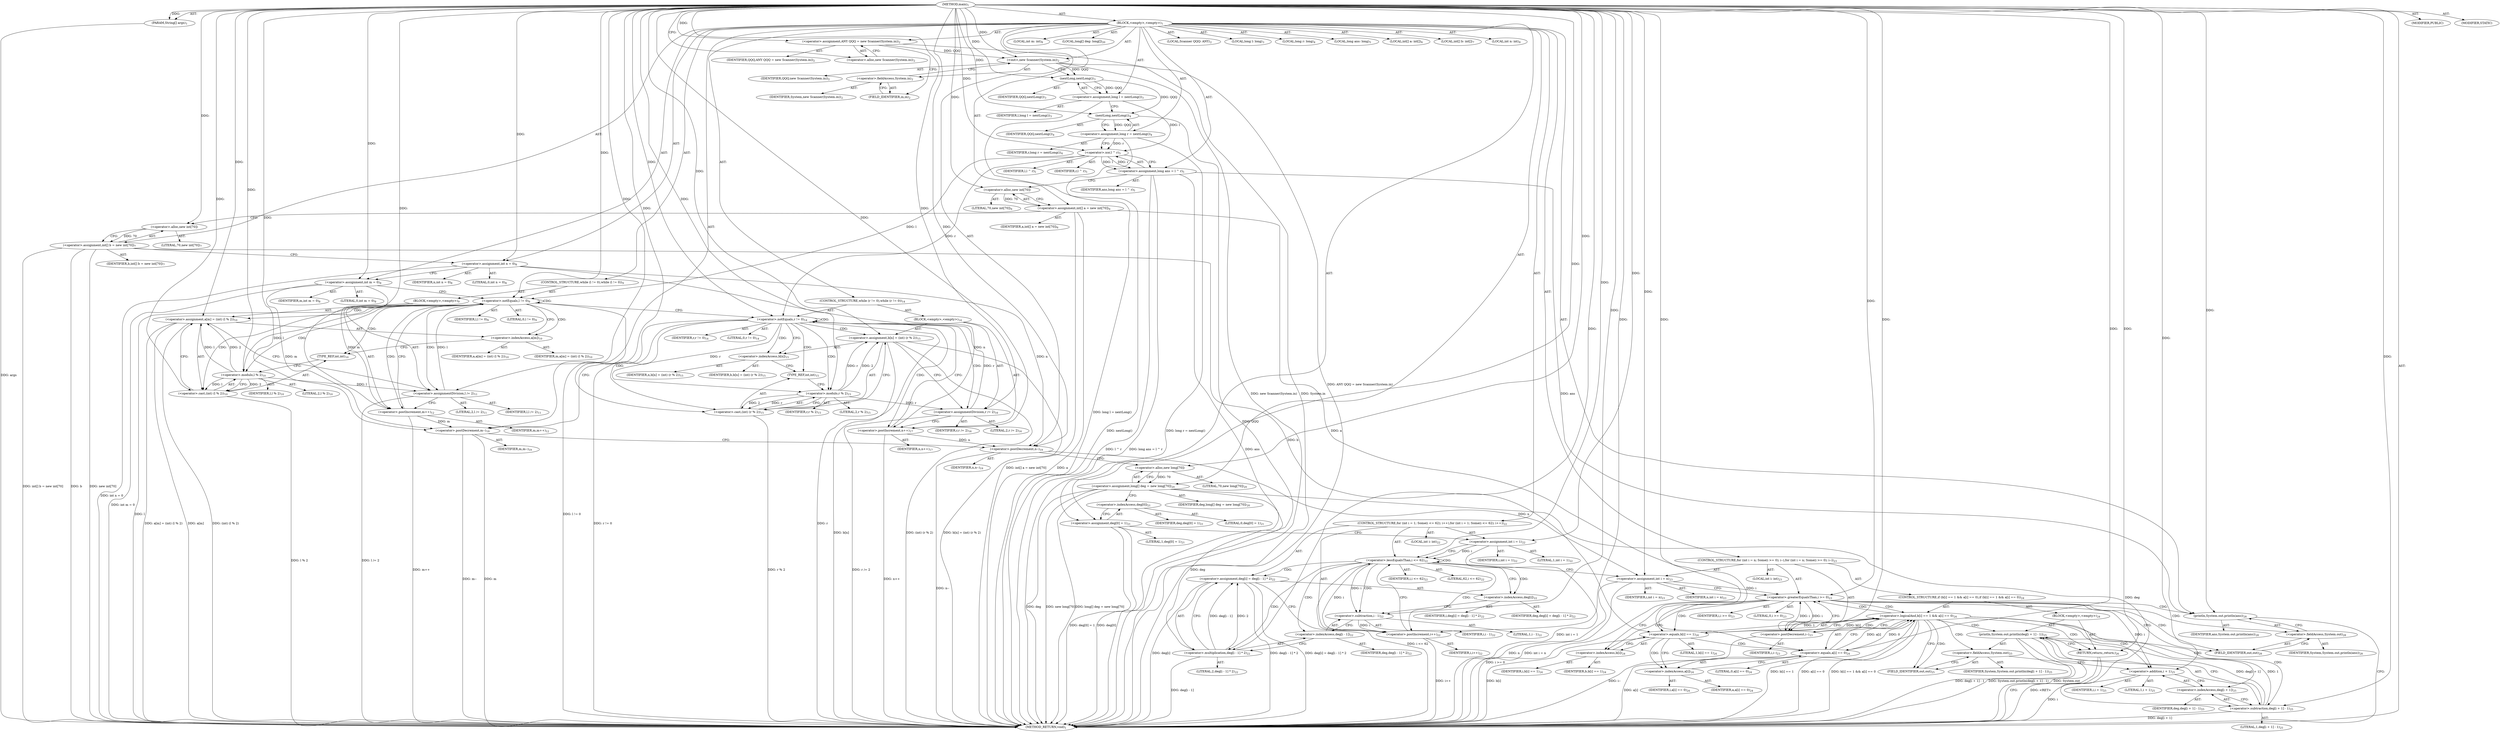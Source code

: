 digraph "main" {  
"19" [label = <(METHOD,main)<SUB>1</SUB>> ]
"20" [label = <(PARAM,String[] args)<SUB>1</SUB>> ]
"21" [label = <(BLOCK,&lt;empty&gt;,&lt;empty&gt;)<SUB>1</SUB>> ]
"4" [label = <(LOCAL,Scanner QQQ: ANY)<SUB>2</SUB>> ]
"22" [label = <(&lt;operator&gt;.assignment,ANY QQQ = new Scanner(System.in))<SUB>2</SUB>> ]
"23" [label = <(IDENTIFIER,QQQ,ANY QQQ = new Scanner(System.in))<SUB>2</SUB>> ]
"24" [label = <(&lt;operator&gt;.alloc,new Scanner(System.in))<SUB>2</SUB>> ]
"25" [label = <(&lt;init&gt;,new Scanner(System.in))<SUB>2</SUB>> ]
"3" [label = <(IDENTIFIER,QQQ,new Scanner(System.in))<SUB>2</SUB>> ]
"26" [label = <(&lt;operator&gt;.fieldAccess,System.in)<SUB>2</SUB>> ]
"27" [label = <(IDENTIFIER,System,new Scanner(System.in))<SUB>2</SUB>> ]
"28" [label = <(FIELD_IDENTIFIER,in,in)<SUB>2</SUB>> ]
"29" [label = <(LOCAL,long l: long)<SUB>3</SUB>> ]
"30" [label = <(&lt;operator&gt;.assignment,long l = nextLong())<SUB>3</SUB>> ]
"31" [label = <(IDENTIFIER,l,long l = nextLong())<SUB>3</SUB>> ]
"32" [label = <(nextLong,nextLong())<SUB>3</SUB>> ]
"33" [label = <(IDENTIFIER,QQQ,nextLong())<SUB>3</SUB>> ]
"34" [label = <(LOCAL,long r: long)<SUB>4</SUB>> ]
"35" [label = <(&lt;operator&gt;.assignment,long r = nextLong())<SUB>4</SUB>> ]
"36" [label = <(IDENTIFIER,r,long r = nextLong())<SUB>4</SUB>> ]
"37" [label = <(nextLong,nextLong())<SUB>4</SUB>> ]
"38" [label = <(IDENTIFIER,QQQ,nextLong())<SUB>4</SUB>> ]
"39" [label = <(LOCAL,long ans: long)<SUB>5</SUB>> ]
"40" [label = <(&lt;operator&gt;.assignment,long ans = l ^ r)<SUB>5</SUB>> ]
"41" [label = <(IDENTIFIER,ans,long ans = l ^ r)<SUB>5</SUB>> ]
"42" [label = <(&lt;operator&gt;.xor,l ^ r)<SUB>5</SUB>> ]
"43" [label = <(IDENTIFIER,l,l ^ r)<SUB>5</SUB>> ]
"44" [label = <(IDENTIFIER,r,l ^ r)<SUB>5</SUB>> ]
"45" [label = <(LOCAL,int[] a: int[])<SUB>6</SUB>> ]
"46" [label = <(&lt;operator&gt;.assignment,int[] a = new int[70])<SUB>6</SUB>> ]
"47" [label = <(IDENTIFIER,a,int[] a = new int[70])<SUB>6</SUB>> ]
"48" [label = <(&lt;operator&gt;.alloc,new int[70])> ]
"49" [label = <(LITERAL,70,new int[70])<SUB>6</SUB>> ]
"50" [label = <(LOCAL,int[] b: int[])<SUB>7</SUB>> ]
"51" [label = <(&lt;operator&gt;.assignment,int[] b = new int[70])<SUB>7</SUB>> ]
"52" [label = <(IDENTIFIER,b,int[] b = new int[70])<SUB>7</SUB>> ]
"53" [label = <(&lt;operator&gt;.alloc,new int[70])> ]
"54" [label = <(LITERAL,70,new int[70])<SUB>7</SUB>> ]
"55" [label = <(LOCAL,int n: int)<SUB>8</SUB>> ]
"56" [label = <(LOCAL,int m: int)<SUB>8</SUB>> ]
"57" [label = <(&lt;operator&gt;.assignment,int n = 0)<SUB>8</SUB>> ]
"58" [label = <(IDENTIFIER,n,int n = 0)<SUB>8</SUB>> ]
"59" [label = <(LITERAL,0,int n = 0)<SUB>8</SUB>> ]
"60" [label = <(&lt;operator&gt;.assignment,int m = 0)<SUB>8</SUB>> ]
"61" [label = <(IDENTIFIER,m,int m = 0)<SUB>8</SUB>> ]
"62" [label = <(LITERAL,0,int m = 0)<SUB>8</SUB>> ]
"63" [label = <(CONTROL_STRUCTURE,while (l != 0),while (l != 0))<SUB>9</SUB>> ]
"64" [label = <(&lt;operator&gt;.notEquals,l != 0)<SUB>9</SUB>> ]
"65" [label = <(IDENTIFIER,l,l != 0)<SUB>9</SUB>> ]
"66" [label = <(LITERAL,0,l != 0)<SUB>9</SUB>> ]
"67" [label = <(BLOCK,&lt;empty&gt;,&lt;empty&gt;)<SUB>9</SUB>> ]
"68" [label = <(&lt;operator&gt;.assignment,a[m] = (int) (l % 2))<SUB>10</SUB>> ]
"69" [label = <(&lt;operator&gt;.indexAccess,a[m])<SUB>10</SUB>> ]
"70" [label = <(IDENTIFIER,a,a[m] = (int) (l % 2))<SUB>10</SUB>> ]
"71" [label = <(IDENTIFIER,m,a[m] = (int) (l % 2))<SUB>10</SUB>> ]
"72" [label = <(&lt;operator&gt;.cast,(int) (l % 2))<SUB>10</SUB>> ]
"73" [label = <(TYPE_REF,int,int)<SUB>10</SUB>> ]
"74" [label = <(&lt;operator&gt;.modulo,l % 2)<SUB>10</SUB>> ]
"75" [label = <(IDENTIFIER,l,l % 2)<SUB>10</SUB>> ]
"76" [label = <(LITERAL,2,l % 2)<SUB>10</SUB>> ]
"77" [label = <(&lt;operator&gt;.assignmentDivision,l /= 2)<SUB>11</SUB>> ]
"78" [label = <(IDENTIFIER,l,l /= 2)<SUB>11</SUB>> ]
"79" [label = <(LITERAL,2,l /= 2)<SUB>11</SUB>> ]
"80" [label = <(&lt;operator&gt;.postIncrement,m++)<SUB>12</SUB>> ]
"81" [label = <(IDENTIFIER,m,m++)<SUB>12</SUB>> ]
"82" [label = <(CONTROL_STRUCTURE,while (r != 0),while (r != 0))<SUB>14</SUB>> ]
"83" [label = <(&lt;operator&gt;.notEquals,r != 0)<SUB>14</SUB>> ]
"84" [label = <(IDENTIFIER,r,r != 0)<SUB>14</SUB>> ]
"85" [label = <(LITERAL,0,r != 0)<SUB>14</SUB>> ]
"86" [label = <(BLOCK,&lt;empty&gt;,&lt;empty&gt;)<SUB>14</SUB>> ]
"87" [label = <(&lt;operator&gt;.assignment,b[n] = (int) (r % 2))<SUB>15</SUB>> ]
"88" [label = <(&lt;operator&gt;.indexAccess,b[n])<SUB>15</SUB>> ]
"89" [label = <(IDENTIFIER,b,b[n] = (int) (r % 2))<SUB>15</SUB>> ]
"90" [label = <(IDENTIFIER,n,b[n] = (int) (r % 2))<SUB>15</SUB>> ]
"91" [label = <(&lt;operator&gt;.cast,(int) (r % 2))<SUB>15</SUB>> ]
"92" [label = <(TYPE_REF,int,int)<SUB>15</SUB>> ]
"93" [label = <(&lt;operator&gt;.modulo,r % 2)<SUB>15</SUB>> ]
"94" [label = <(IDENTIFIER,r,r % 2)<SUB>15</SUB>> ]
"95" [label = <(LITERAL,2,r % 2)<SUB>15</SUB>> ]
"96" [label = <(&lt;operator&gt;.assignmentDivision,r /= 2)<SUB>16</SUB>> ]
"97" [label = <(IDENTIFIER,r,r /= 2)<SUB>16</SUB>> ]
"98" [label = <(LITERAL,2,r /= 2)<SUB>16</SUB>> ]
"99" [label = <(&lt;operator&gt;.postIncrement,n++)<SUB>17</SUB>> ]
"100" [label = <(IDENTIFIER,n,n++)<SUB>17</SUB>> ]
"101" [label = <(&lt;operator&gt;.postDecrement,m--)<SUB>19</SUB>> ]
"102" [label = <(IDENTIFIER,m,m--)<SUB>19</SUB>> ]
"103" [label = <(&lt;operator&gt;.postDecrement,n--)<SUB>19</SUB>> ]
"104" [label = <(IDENTIFIER,n,n--)<SUB>19</SUB>> ]
"105" [label = <(LOCAL,long[] deg: long[])<SUB>20</SUB>> ]
"106" [label = <(&lt;operator&gt;.assignment,long[] deg = new long[70])<SUB>20</SUB>> ]
"107" [label = <(IDENTIFIER,deg,long[] deg = new long[70])<SUB>20</SUB>> ]
"108" [label = <(&lt;operator&gt;.alloc,new long[70])> ]
"109" [label = <(LITERAL,70,new long[70])<SUB>20</SUB>> ]
"110" [label = <(&lt;operator&gt;.assignment,deg[0] = 1)<SUB>21</SUB>> ]
"111" [label = <(&lt;operator&gt;.indexAccess,deg[0])<SUB>21</SUB>> ]
"112" [label = <(IDENTIFIER,deg,deg[0] = 1)<SUB>21</SUB>> ]
"113" [label = <(LITERAL,0,deg[0] = 1)<SUB>21</SUB>> ]
"114" [label = <(LITERAL,1,deg[0] = 1)<SUB>21</SUB>> ]
"115" [label = <(CONTROL_STRUCTURE,for (int i = 1; Some(i &lt;= 62); i++),for (int i = 1; Some(i &lt;= 62); i++))<SUB>22</SUB>> ]
"116" [label = <(LOCAL,int i: int)<SUB>22</SUB>> ]
"117" [label = <(&lt;operator&gt;.assignment,int i = 1)<SUB>22</SUB>> ]
"118" [label = <(IDENTIFIER,i,int i = 1)<SUB>22</SUB>> ]
"119" [label = <(LITERAL,1,int i = 1)<SUB>22</SUB>> ]
"120" [label = <(&lt;operator&gt;.lessEqualsThan,i &lt;= 62)<SUB>22</SUB>> ]
"121" [label = <(IDENTIFIER,i,i &lt;= 62)<SUB>22</SUB>> ]
"122" [label = <(LITERAL,62,i &lt;= 62)<SUB>22</SUB>> ]
"123" [label = <(&lt;operator&gt;.postIncrement,i++)<SUB>22</SUB>> ]
"124" [label = <(IDENTIFIER,i,i++)<SUB>22</SUB>> ]
"125" [label = <(&lt;operator&gt;.assignment,deg[i] = deg[i - 1] * 2)<SUB>22</SUB>> ]
"126" [label = <(&lt;operator&gt;.indexAccess,deg[i])<SUB>22</SUB>> ]
"127" [label = <(IDENTIFIER,deg,deg[i] = deg[i - 1] * 2)<SUB>22</SUB>> ]
"128" [label = <(IDENTIFIER,i,deg[i] = deg[i - 1] * 2)<SUB>22</SUB>> ]
"129" [label = <(&lt;operator&gt;.multiplication,deg[i - 1] * 2)<SUB>22</SUB>> ]
"130" [label = <(&lt;operator&gt;.indexAccess,deg[i - 1])<SUB>22</SUB>> ]
"131" [label = <(IDENTIFIER,deg,deg[i - 1] * 2)<SUB>22</SUB>> ]
"132" [label = <(&lt;operator&gt;.subtraction,i - 1)<SUB>22</SUB>> ]
"133" [label = <(IDENTIFIER,i,i - 1)<SUB>22</SUB>> ]
"134" [label = <(LITERAL,1,i - 1)<SUB>22</SUB>> ]
"135" [label = <(LITERAL,2,deg[i - 1] * 2)<SUB>22</SUB>> ]
"136" [label = <(CONTROL_STRUCTURE,for (int i = n; Some(i &gt;= 0); i--),for (int i = n; Some(i &gt;= 0); i--))<SUB>23</SUB>> ]
"137" [label = <(LOCAL,int i: int)<SUB>23</SUB>> ]
"138" [label = <(&lt;operator&gt;.assignment,int i = n)<SUB>23</SUB>> ]
"139" [label = <(IDENTIFIER,i,int i = n)<SUB>23</SUB>> ]
"140" [label = <(IDENTIFIER,n,int i = n)<SUB>23</SUB>> ]
"141" [label = <(&lt;operator&gt;.greaterEqualsThan,i &gt;= 0)<SUB>23</SUB>> ]
"142" [label = <(IDENTIFIER,i,i &gt;= 0)<SUB>23</SUB>> ]
"143" [label = <(LITERAL,0,i &gt;= 0)<SUB>23</SUB>> ]
"144" [label = <(&lt;operator&gt;.postDecrement,i--)<SUB>23</SUB>> ]
"145" [label = <(IDENTIFIER,i,i--)<SUB>23</SUB>> ]
"146" [label = <(CONTROL_STRUCTURE,if (b[i] == 1 &amp;&amp; a[i] == 0),if (b[i] == 1 &amp;&amp; a[i] == 0))<SUB>24</SUB>> ]
"147" [label = <(&lt;operator&gt;.logicalAnd,b[i] == 1 &amp;&amp; a[i] == 0)<SUB>24</SUB>> ]
"148" [label = <(&lt;operator&gt;.equals,b[i] == 1)<SUB>24</SUB>> ]
"149" [label = <(&lt;operator&gt;.indexAccess,b[i])<SUB>24</SUB>> ]
"150" [label = <(IDENTIFIER,b,b[i] == 1)<SUB>24</SUB>> ]
"151" [label = <(IDENTIFIER,i,b[i] == 1)<SUB>24</SUB>> ]
"152" [label = <(LITERAL,1,b[i] == 1)<SUB>24</SUB>> ]
"153" [label = <(&lt;operator&gt;.equals,a[i] == 0)<SUB>24</SUB>> ]
"154" [label = <(&lt;operator&gt;.indexAccess,a[i])<SUB>24</SUB>> ]
"155" [label = <(IDENTIFIER,a,a[i] == 0)<SUB>24</SUB>> ]
"156" [label = <(IDENTIFIER,i,a[i] == 0)<SUB>24</SUB>> ]
"157" [label = <(LITERAL,0,a[i] == 0)<SUB>24</SUB>> ]
"158" [label = <(BLOCK,&lt;empty&gt;,&lt;empty&gt;)<SUB>24</SUB>> ]
"159" [label = <(println,System.out.println(deg[i + 1] - 1))<SUB>25</SUB>> ]
"160" [label = <(&lt;operator&gt;.fieldAccess,System.out)<SUB>25</SUB>> ]
"161" [label = <(IDENTIFIER,System,System.out.println(deg[i + 1] - 1))<SUB>25</SUB>> ]
"162" [label = <(FIELD_IDENTIFIER,out,out)<SUB>25</SUB>> ]
"163" [label = <(&lt;operator&gt;.subtraction,deg[i + 1] - 1)<SUB>25</SUB>> ]
"164" [label = <(&lt;operator&gt;.indexAccess,deg[i + 1])<SUB>25</SUB>> ]
"165" [label = <(IDENTIFIER,deg,deg[i + 1] - 1)<SUB>25</SUB>> ]
"166" [label = <(&lt;operator&gt;.addition,i + 1)<SUB>25</SUB>> ]
"167" [label = <(IDENTIFIER,i,i + 1)<SUB>25</SUB>> ]
"168" [label = <(LITERAL,1,i + 1)<SUB>25</SUB>> ]
"169" [label = <(LITERAL,1,deg[i + 1] - 1)<SUB>25</SUB>> ]
"170" [label = <(RETURN,return;,return;)<SUB>26</SUB>> ]
"171" [label = <(println,System.out.println(ans))<SUB>28</SUB>> ]
"172" [label = <(&lt;operator&gt;.fieldAccess,System.out)<SUB>28</SUB>> ]
"173" [label = <(IDENTIFIER,System,System.out.println(ans))<SUB>28</SUB>> ]
"174" [label = <(FIELD_IDENTIFIER,out,out)<SUB>28</SUB>> ]
"175" [label = <(IDENTIFIER,ans,System.out.println(ans))<SUB>28</SUB>> ]
"176" [label = <(MODIFIER,PUBLIC)> ]
"177" [label = <(MODIFIER,STATIC)> ]
"178" [label = <(METHOD_RETURN,void)<SUB>1</SUB>> ]
  "19" -> "20"  [ label = "AST: "] 
  "19" -> "21"  [ label = "AST: "] 
  "19" -> "176"  [ label = "AST: "] 
  "19" -> "177"  [ label = "AST: "] 
  "19" -> "178"  [ label = "AST: "] 
  "21" -> "4"  [ label = "AST: "] 
  "21" -> "22"  [ label = "AST: "] 
  "21" -> "25"  [ label = "AST: "] 
  "21" -> "29"  [ label = "AST: "] 
  "21" -> "30"  [ label = "AST: "] 
  "21" -> "34"  [ label = "AST: "] 
  "21" -> "35"  [ label = "AST: "] 
  "21" -> "39"  [ label = "AST: "] 
  "21" -> "40"  [ label = "AST: "] 
  "21" -> "45"  [ label = "AST: "] 
  "21" -> "46"  [ label = "AST: "] 
  "21" -> "50"  [ label = "AST: "] 
  "21" -> "51"  [ label = "AST: "] 
  "21" -> "55"  [ label = "AST: "] 
  "21" -> "56"  [ label = "AST: "] 
  "21" -> "57"  [ label = "AST: "] 
  "21" -> "60"  [ label = "AST: "] 
  "21" -> "63"  [ label = "AST: "] 
  "21" -> "82"  [ label = "AST: "] 
  "21" -> "101"  [ label = "AST: "] 
  "21" -> "103"  [ label = "AST: "] 
  "21" -> "105"  [ label = "AST: "] 
  "21" -> "106"  [ label = "AST: "] 
  "21" -> "110"  [ label = "AST: "] 
  "21" -> "115"  [ label = "AST: "] 
  "21" -> "136"  [ label = "AST: "] 
  "21" -> "171"  [ label = "AST: "] 
  "22" -> "23"  [ label = "AST: "] 
  "22" -> "24"  [ label = "AST: "] 
  "25" -> "3"  [ label = "AST: "] 
  "25" -> "26"  [ label = "AST: "] 
  "26" -> "27"  [ label = "AST: "] 
  "26" -> "28"  [ label = "AST: "] 
  "30" -> "31"  [ label = "AST: "] 
  "30" -> "32"  [ label = "AST: "] 
  "32" -> "33"  [ label = "AST: "] 
  "35" -> "36"  [ label = "AST: "] 
  "35" -> "37"  [ label = "AST: "] 
  "37" -> "38"  [ label = "AST: "] 
  "40" -> "41"  [ label = "AST: "] 
  "40" -> "42"  [ label = "AST: "] 
  "42" -> "43"  [ label = "AST: "] 
  "42" -> "44"  [ label = "AST: "] 
  "46" -> "47"  [ label = "AST: "] 
  "46" -> "48"  [ label = "AST: "] 
  "48" -> "49"  [ label = "AST: "] 
  "51" -> "52"  [ label = "AST: "] 
  "51" -> "53"  [ label = "AST: "] 
  "53" -> "54"  [ label = "AST: "] 
  "57" -> "58"  [ label = "AST: "] 
  "57" -> "59"  [ label = "AST: "] 
  "60" -> "61"  [ label = "AST: "] 
  "60" -> "62"  [ label = "AST: "] 
  "63" -> "64"  [ label = "AST: "] 
  "63" -> "67"  [ label = "AST: "] 
  "64" -> "65"  [ label = "AST: "] 
  "64" -> "66"  [ label = "AST: "] 
  "67" -> "68"  [ label = "AST: "] 
  "67" -> "77"  [ label = "AST: "] 
  "67" -> "80"  [ label = "AST: "] 
  "68" -> "69"  [ label = "AST: "] 
  "68" -> "72"  [ label = "AST: "] 
  "69" -> "70"  [ label = "AST: "] 
  "69" -> "71"  [ label = "AST: "] 
  "72" -> "73"  [ label = "AST: "] 
  "72" -> "74"  [ label = "AST: "] 
  "74" -> "75"  [ label = "AST: "] 
  "74" -> "76"  [ label = "AST: "] 
  "77" -> "78"  [ label = "AST: "] 
  "77" -> "79"  [ label = "AST: "] 
  "80" -> "81"  [ label = "AST: "] 
  "82" -> "83"  [ label = "AST: "] 
  "82" -> "86"  [ label = "AST: "] 
  "83" -> "84"  [ label = "AST: "] 
  "83" -> "85"  [ label = "AST: "] 
  "86" -> "87"  [ label = "AST: "] 
  "86" -> "96"  [ label = "AST: "] 
  "86" -> "99"  [ label = "AST: "] 
  "87" -> "88"  [ label = "AST: "] 
  "87" -> "91"  [ label = "AST: "] 
  "88" -> "89"  [ label = "AST: "] 
  "88" -> "90"  [ label = "AST: "] 
  "91" -> "92"  [ label = "AST: "] 
  "91" -> "93"  [ label = "AST: "] 
  "93" -> "94"  [ label = "AST: "] 
  "93" -> "95"  [ label = "AST: "] 
  "96" -> "97"  [ label = "AST: "] 
  "96" -> "98"  [ label = "AST: "] 
  "99" -> "100"  [ label = "AST: "] 
  "101" -> "102"  [ label = "AST: "] 
  "103" -> "104"  [ label = "AST: "] 
  "106" -> "107"  [ label = "AST: "] 
  "106" -> "108"  [ label = "AST: "] 
  "108" -> "109"  [ label = "AST: "] 
  "110" -> "111"  [ label = "AST: "] 
  "110" -> "114"  [ label = "AST: "] 
  "111" -> "112"  [ label = "AST: "] 
  "111" -> "113"  [ label = "AST: "] 
  "115" -> "116"  [ label = "AST: "] 
  "115" -> "117"  [ label = "AST: "] 
  "115" -> "120"  [ label = "AST: "] 
  "115" -> "123"  [ label = "AST: "] 
  "115" -> "125"  [ label = "AST: "] 
  "117" -> "118"  [ label = "AST: "] 
  "117" -> "119"  [ label = "AST: "] 
  "120" -> "121"  [ label = "AST: "] 
  "120" -> "122"  [ label = "AST: "] 
  "123" -> "124"  [ label = "AST: "] 
  "125" -> "126"  [ label = "AST: "] 
  "125" -> "129"  [ label = "AST: "] 
  "126" -> "127"  [ label = "AST: "] 
  "126" -> "128"  [ label = "AST: "] 
  "129" -> "130"  [ label = "AST: "] 
  "129" -> "135"  [ label = "AST: "] 
  "130" -> "131"  [ label = "AST: "] 
  "130" -> "132"  [ label = "AST: "] 
  "132" -> "133"  [ label = "AST: "] 
  "132" -> "134"  [ label = "AST: "] 
  "136" -> "137"  [ label = "AST: "] 
  "136" -> "138"  [ label = "AST: "] 
  "136" -> "141"  [ label = "AST: "] 
  "136" -> "144"  [ label = "AST: "] 
  "136" -> "146"  [ label = "AST: "] 
  "138" -> "139"  [ label = "AST: "] 
  "138" -> "140"  [ label = "AST: "] 
  "141" -> "142"  [ label = "AST: "] 
  "141" -> "143"  [ label = "AST: "] 
  "144" -> "145"  [ label = "AST: "] 
  "146" -> "147"  [ label = "AST: "] 
  "146" -> "158"  [ label = "AST: "] 
  "147" -> "148"  [ label = "AST: "] 
  "147" -> "153"  [ label = "AST: "] 
  "148" -> "149"  [ label = "AST: "] 
  "148" -> "152"  [ label = "AST: "] 
  "149" -> "150"  [ label = "AST: "] 
  "149" -> "151"  [ label = "AST: "] 
  "153" -> "154"  [ label = "AST: "] 
  "153" -> "157"  [ label = "AST: "] 
  "154" -> "155"  [ label = "AST: "] 
  "154" -> "156"  [ label = "AST: "] 
  "158" -> "159"  [ label = "AST: "] 
  "158" -> "170"  [ label = "AST: "] 
  "159" -> "160"  [ label = "AST: "] 
  "159" -> "163"  [ label = "AST: "] 
  "160" -> "161"  [ label = "AST: "] 
  "160" -> "162"  [ label = "AST: "] 
  "163" -> "164"  [ label = "AST: "] 
  "163" -> "169"  [ label = "AST: "] 
  "164" -> "165"  [ label = "AST: "] 
  "164" -> "166"  [ label = "AST: "] 
  "166" -> "167"  [ label = "AST: "] 
  "166" -> "168"  [ label = "AST: "] 
  "171" -> "172"  [ label = "AST: "] 
  "171" -> "175"  [ label = "AST: "] 
  "172" -> "173"  [ label = "AST: "] 
  "172" -> "174"  [ label = "AST: "] 
  "22" -> "28"  [ label = "CFG: "] 
  "25" -> "32"  [ label = "CFG: "] 
  "30" -> "37"  [ label = "CFG: "] 
  "35" -> "42"  [ label = "CFG: "] 
  "40" -> "48"  [ label = "CFG: "] 
  "46" -> "53"  [ label = "CFG: "] 
  "51" -> "57"  [ label = "CFG: "] 
  "57" -> "60"  [ label = "CFG: "] 
  "60" -> "64"  [ label = "CFG: "] 
  "101" -> "103"  [ label = "CFG: "] 
  "103" -> "108"  [ label = "CFG: "] 
  "106" -> "111"  [ label = "CFG: "] 
  "110" -> "117"  [ label = "CFG: "] 
  "171" -> "178"  [ label = "CFG: "] 
  "24" -> "22"  [ label = "CFG: "] 
  "26" -> "25"  [ label = "CFG: "] 
  "32" -> "30"  [ label = "CFG: "] 
  "37" -> "35"  [ label = "CFG: "] 
  "42" -> "40"  [ label = "CFG: "] 
  "48" -> "46"  [ label = "CFG: "] 
  "53" -> "51"  [ label = "CFG: "] 
  "64" -> "69"  [ label = "CFG: "] 
  "64" -> "83"  [ label = "CFG: "] 
  "83" -> "88"  [ label = "CFG: "] 
  "83" -> "101"  [ label = "CFG: "] 
  "108" -> "106"  [ label = "CFG: "] 
  "111" -> "110"  [ label = "CFG: "] 
  "117" -> "120"  [ label = "CFG: "] 
  "120" -> "126"  [ label = "CFG: "] 
  "120" -> "138"  [ label = "CFG: "] 
  "123" -> "120"  [ label = "CFG: "] 
  "125" -> "123"  [ label = "CFG: "] 
  "138" -> "141"  [ label = "CFG: "] 
  "141" -> "149"  [ label = "CFG: "] 
  "141" -> "174"  [ label = "CFG: "] 
  "144" -> "141"  [ label = "CFG: "] 
  "172" -> "171"  [ label = "CFG: "] 
  "28" -> "26"  [ label = "CFG: "] 
  "68" -> "77"  [ label = "CFG: "] 
  "77" -> "80"  [ label = "CFG: "] 
  "80" -> "64"  [ label = "CFG: "] 
  "87" -> "96"  [ label = "CFG: "] 
  "96" -> "99"  [ label = "CFG: "] 
  "99" -> "83"  [ label = "CFG: "] 
  "126" -> "132"  [ label = "CFG: "] 
  "129" -> "125"  [ label = "CFG: "] 
  "147" -> "162"  [ label = "CFG: "] 
  "147" -> "144"  [ label = "CFG: "] 
  "174" -> "172"  [ label = "CFG: "] 
  "69" -> "73"  [ label = "CFG: "] 
  "72" -> "68"  [ label = "CFG: "] 
  "88" -> "92"  [ label = "CFG: "] 
  "91" -> "87"  [ label = "CFG: "] 
  "130" -> "129"  [ label = "CFG: "] 
  "148" -> "147"  [ label = "CFG: "] 
  "148" -> "154"  [ label = "CFG: "] 
  "153" -> "147"  [ label = "CFG: "] 
  "159" -> "170"  [ label = "CFG: "] 
  "170" -> "178"  [ label = "CFG: "] 
  "73" -> "74"  [ label = "CFG: "] 
  "74" -> "72"  [ label = "CFG: "] 
  "92" -> "93"  [ label = "CFG: "] 
  "93" -> "91"  [ label = "CFG: "] 
  "132" -> "130"  [ label = "CFG: "] 
  "149" -> "148"  [ label = "CFG: "] 
  "154" -> "153"  [ label = "CFG: "] 
  "160" -> "166"  [ label = "CFG: "] 
  "163" -> "159"  [ label = "CFG: "] 
  "162" -> "160"  [ label = "CFG: "] 
  "164" -> "163"  [ label = "CFG: "] 
  "166" -> "164"  [ label = "CFG: "] 
  "19" -> "24"  [ label = "CFG: "] 
  "170" -> "178"  [ label = "DDG: &lt;RET&gt;"] 
  "20" -> "178"  [ label = "DDG: args"] 
  "22" -> "178"  [ label = "DDG: ANY QQQ = new Scanner(System.in)"] 
  "25" -> "178"  [ label = "DDG: System.in"] 
  "25" -> "178"  [ label = "DDG: new Scanner(System.in)"] 
  "30" -> "178"  [ label = "DDG: long l = nextLong()"] 
  "37" -> "178"  [ label = "DDG: QQQ"] 
  "35" -> "178"  [ label = "DDG: nextLong()"] 
  "35" -> "178"  [ label = "DDG: long r = nextLong()"] 
  "40" -> "178"  [ label = "DDG: ans"] 
  "40" -> "178"  [ label = "DDG: l ^ r"] 
  "40" -> "178"  [ label = "DDG: long ans = l ^ r"] 
  "46" -> "178"  [ label = "DDG: a"] 
  "46" -> "178"  [ label = "DDG: int[] a = new int[70]"] 
  "51" -> "178"  [ label = "DDG: b"] 
  "51" -> "178"  [ label = "DDG: new int[70]"] 
  "51" -> "178"  [ label = "DDG: int[] b = new int[70]"] 
  "57" -> "178"  [ label = "DDG: int n = 0"] 
  "60" -> "178"  [ label = "DDG: int m = 0"] 
  "64" -> "178"  [ label = "DDG: l"] 
  "64" -> "178"  [ label = "DDG: l != 0"] 
  "83" -> "178"  [ label = "DDG: r"] 
  "83" -> "178"  [ label = "DDG: r != 0"] 
  "101" -> "178"  [ label = "DDG: m"] 
  "101" -> "178"  [ label = "DDG: m--"] 
  "103" -> "178"  [ label = "DDG: n--"] 
  "106" -> "178"  [ label = "DDG: deg"] 
  "106" -> "178"  [ label = "DDG: new long[70]"] 
  "106" -> "178"  [ label = "DDG: long[] deg = new long[70]"] 
  "110" -> "178"  [ label = "DDG: deg[0]"] 
  "110" -> "178"  [ label = "DDG: deg[0] = 1"] 
  "117" -> "178"  [ label = "DDG: int i = 1"] 
  "120" -> "178"  [ label = "DDG: i &lt;= 62"] 
  "138" -> "178"  [ label = "DDG: n"] 
  "138" -> "178"  [ label = "DDG: int i = n"] 
  "141" -> "178"  [ label = "DDG: i &gt;= 0"] 
  "148" -> "178"  [ label = "DDG: b[i]"] 
  "147" -> "178"  [ label = "DDG: b[i] == 1"] 
  "153" -> "178"  [ label = "DDG: a[i]"] 
  "147" -> "178"  [ label = "DDG: a[i] == 0"] 
  "147" -> "178"  [ label = "DDG: b[i] == 1 &amp;&amp; a[i] == 0"] 
  "144" -> "178"  [ label = "DDG: i--"] 
  "159" -> "178"  [ label = "DDG: System.out"] 
  "166" -> "178"  [ label = "DDG: i"] 
  "163" -> "178"  [ label = "DDG: deg[i + 1]"] 
  "159" -> "178"  [ label = "DDG: deg[i + 1] - 1"] 
  "159" -> "178"  [ label = "DDG: System.out.println(deg[i + 1] - 1)"] 
  "125" -> "178"  [ label = "DDG: deg[i]"] 
  "129" -> "178"  [ label = "DDG: deg[i - 1]"] 
  "125" -> "178"  [ label = "DDG: deg[i - 1] * 2"] 
  "125" -> "178"  [ label = "DDG: deg[i] = deg[i - 1] * 2"] 
  "123" -> "178"  [ label = "DDG: i++"] 
  "87" -> "178"  [ label = "DDG: b[n]"] 
  "91" -> "178"  [ label = "DDG: r % 2"] 
  "87" -> "178"  [ label = "DDG: (int) (r % 2)"] 
  "87" -> "178"  [ label = "DDG: b[n] = (int) (r % 2)"] 
  "96" -> "178"  [ label = "DDG: r /= 2"] 
  "99" -> "178"  [ label = "DDG: n++"] 
  "68" -> "178"  [ label = "DDG: a[m]"] 
  "72" -> "178"  [ label = "DDG: l % 2"] 
  "68" -> "178"  [ label = "DDG: (int) (l % 2)"] 
  "68" -> "178"  [ label = "DDG: a[m] = (int) (l % 2)"] 
  "77" -> "178"  [ label = "DDG: l /= 2"] 
  "80" -> "178"  [ label = "DDG: m++"] 
  "19" -> "20"  [ label = "DDG: "] 
  "19" -> "22"  [ label = "DDG: "] 
  "32" -> "30"  [ label = "DDG: QQQ"] 
  "37" -> "35"  [ label = "DDG: QQQ"] 
  "42" -> "40"  [ label = "DDG: l"] 
  "42" -> "40"  [ label = "DDG: r"] 
  "48" -> "46"  [ label = "DDG: 70"] 
  "53" -> "51"  [ label = "DDG: 70"] 
  "19" -> "57"  [ label = "DDG: "] 
  "19" -> "60"  [ label = "DDG: "] 
  "108" -> "106"  [ label = "DDG: 70"] 
  "19" -> "110"  [ label = "DDG: "] 
  "22" -> "25"  [ label = "DDG: QQQ"] 
  "19" -> "25"  [ label = "DDG: "] 
  "60" -> "101"  [ label = "DDG: m"] 
  "80" -> "101"  [ label = "DDG: m"] 
  "19" -> "101"  [ label = "DDG: "] 
  "57" -> "103"  [ label = "DDG: n"] 
  "99" -> "103"  [ label = "DDG: n"] 
  "19" -> "103"  [ label = "DDG: "] 
  "19" -> "117"  [ label = "DDG: "] 
  "129" -> "125"  [ label = "DDG: deg[i - 1]"] 
  "129" -> "125"  [ label = "DDG: 2"] 
  "103" -> "138"  [ label = "DDG: n"] 
  "19" -> "138"  [ label = "DDG: "] 
  "40" -> "171"  [ label = "DDG: ans"] 
  "19" -> "171"  [ label = "DDG: "] 
  "25" -> "32"  [ label = "DDG: QQQ"] 
  "19" -> "32"  [ label = "DDG: "] 
  "32" -> "37"  [ label = "DDG: QQQ"] 
  "19" -> "37"  [ label = "DDG: "] 
  "30" -> "42"  [ label = "DDG: l"] 
  "19" -> "42"  [ label = "DDG: "] 
  "35" -> "42"  [ label = "DDG: r"] 
  "19" -> "48"  [ label = "DDG: "] 
  "19" -> "53"  [ label = "DDG: "] 
  "42" -> "64"  [ label = "DDG: l"] 
  "77" -> "64"  [ label = "DDG: l"] 
  "19" -> "64"  [ label = "DDG: "] 
  "19" -> "68"  [ label = "DDG: "] 
  "74" -> "68"  [ label = "DDG: l"] 
  "74" -> "68"  [ label = "DDG: 2"] 
  "19" -> "77"  [ label = "DDG: "] 
  "42" -> "83"  [ label = "DDG: r"] 
  "96" -> "83"  [ label = "DDG: r"] 
  "19" -> "83"  [ label = "DDG: "] 
  "19" -> "87"  [ label = "DDG: "] 
  "93" -> "87"  [ label = "DDG: r"] 
  "93" -> "87"  [ label = "DDG: 2"] 
  "19" -> "96"  [ label = "DDG: "] 
  "19" -> "108"  [ label = "DDG: "] 
  "117" -> "120"  [ label = "DDG: i"] 
  "123" -> "120"  [ label = "DDG: i"] 
  "19" -> "120"  [ label = "DDG: "] 
  "132" -> "123"  [ label = "DDG: i"] 
  "19" -> "123"  [ label = "DDG: "] 
  "138" -> "141"  [ label = "DDG: i"] 
  "144" -> "141"  [ label = "DDG: i"] 
  "19" -> "141"  [ label = "DDG: "] 
  "141" -> "144"  [ label = "DDG: i"] 
  "19" -> "144"  [ label = "DDG: "] 
  "74" -> "77"  [ label = "DDG: l"] 
  "60" -> "80"  [ label = "DDG: m"] 
  "19" -> "80"  [ label = "DDG: "] 
  "93" -> "96"  [ label = "DDG: r"] 
  "57" -> "99"  [ label = "DDG: n"] 
  "19" -> "99"  [ label = "DDG: "] 
  "106" -> "129"  [ label = "DDG: deg"] 
  "19" -> "129"  [ label = "DDG: "] 
  "148" -> "147"  [ label = "DDG: b[i]"] 
  "148" -> "147"  [ label = "DDG: 1"] 
  "153" -> "147"  [ label = "DDG: a[i]"] 
  "153" -> "147"  [ label = "DDG: 0"] 
  "19" -> "170"  [ label = "DDG: "] 
  "19" -> "72"  [ label = "DDG: "] 
  "74" -> "72"  [ label = "DDG: l"] 
  "74" -> "72"  [ label = "DDG: 2"] 
  "19" -> "91"  [ label = "DDG: "] 
  "93" -> "91"  [ label = "DDG: r"] 
  "93" -> "91"  [ label = "DDG: 2"] 
  "51" -> "148"  [ label = "DDG: b"] 
  "19" -> "148"  [ label = "DDG: "] 
  "46" -> "153"  [ label = "DDG: a"] 
  "19" -> "153"  [ label = "DDG: "] 
  "163" -> "159"  [ label = "DDG: deg[i + 1]"] 
  "163" -> "159"  [ label = "DDG: 1"] 
  "64" -> "74"  [ label = "DDG: l"] 
  "19" -> "74"  [ label = "DDG: "] 
  "83" -> "93"  [ label = "DDG: r"] 
  "19" -> "93"  [ label = "DDG: "] 
  "120" -> "132"  [ label = "DDG: i"] 
  "19" -> "132"  [ label = "DDG: "] 
  "106" -> "163"  [ label = "DDG: deg"] 
  "19" -> "163"  [ label = "DDG: "] 
  "141" -> "166"  [ label = "DDG: i"] 
  "19" -> "166"  [ label = "DDG: "] 
  "64" -> "68"  [ label = "CDG: "] 
  "64" -> "73"  [ label = "CDG: "] 
  "64" -> "77"  [ label = "CDG: "] 
  "64" -> "64"  [ label = "CDG: "] 
  "64" -> "72"  [ label = "CDG: "] 
  "64" -> "69"  [ label = "CDG: "] 
  "64" -> "74"  [ label = "CDG: "] 
  "64" -> "80"  [ label = "CDG: "] 
  "83" -> "96"  [ label = "CDG: "] 
  "83" -> "99"  [ label = "CDG: "] 
  "83" -> "92"  [ label = "CDG: "] 
  "83" -> "87"  [ label = "CDG: "] 
  "83" -> "91"  [ label = "CDG: "] 
  "83" -> "93"  [ label = "CDG: "] 
  "83" -> "83"  [ label = "CDG: "] 
  "83" -> "88"  [ label = "CDG: "] 
  "120" -> "120"  [ label = "CDG: "] 
  "120" -> "132"  [ label = "CDG: "] 
  "120" -> "123"  [ label = "CDG: "] 
  "120" -> "129"  [ label = "CDG: "] 
  "120" -> "126"  [ label = "CDG: "] 
  "120" -> "130"  [ label = "CDG: "] 
  "120" -> "125"  [ label = "CDG: "] 
  "141" -> "149"  [ label = "CDG: "] 
  "141" -> "148"  [ label = "CDG: "] 
  "141" -> "174"  [ label = "CDG: "] 
  "141" -> "147"  [ label = "CDG: "] 
  "141" -> "171"  [ label = "CDG: "] 
  "141" -> "172"  [ label = "CDG: "] 
  "147" -> "160"  [ label = "CDG: "] 
  "147" -> "141"  [ label = "CDG: "] 
  "147" -> "163"  [ label = "CDG: "] 
  "147" -> "166"  [ label = "CDG: "] 
  "147" -> "162"  [ label = "CDG: "] 
  "147" -> "170"  [ label = "CDG: "] 
  "147" -> "159"  [ label = "CDG: "] 
  "147" -> "144"  [ label = "CDG: "] 
  "147" -> "164"  [ label = "CDG: "] 
  "148" -> "154"  [ label = "CDG: "] 
  "148" -> "153"  [ label = "CDG: "] 
}
